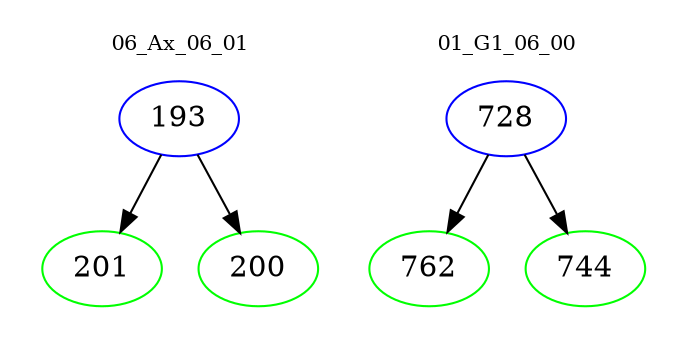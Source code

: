 digraph{
subgraph cluster_0 {
color = white
label = "06_Ax_06_01";
fontsize=10;
T0_193 [label="193", color="blue"]
T0_193 -> T0_201 [color="black"]
T0_201 [label="201", color="green"]
T0_193 -> T0_200 [color="black"]
T0_200 [label="200", color="green"]
}
subgraph cluster_1 {
color = white
label = "01_G1_06_00";
fontsize=10;
T1_728 [label="728", color="blue"]
T1_728 -> T1_762 [color="black"]
T1_762 [label="762", color="green"]
T1_728 -> T1_744 [color="black"]
T1_744 [label="744", color="green"]
}
}
